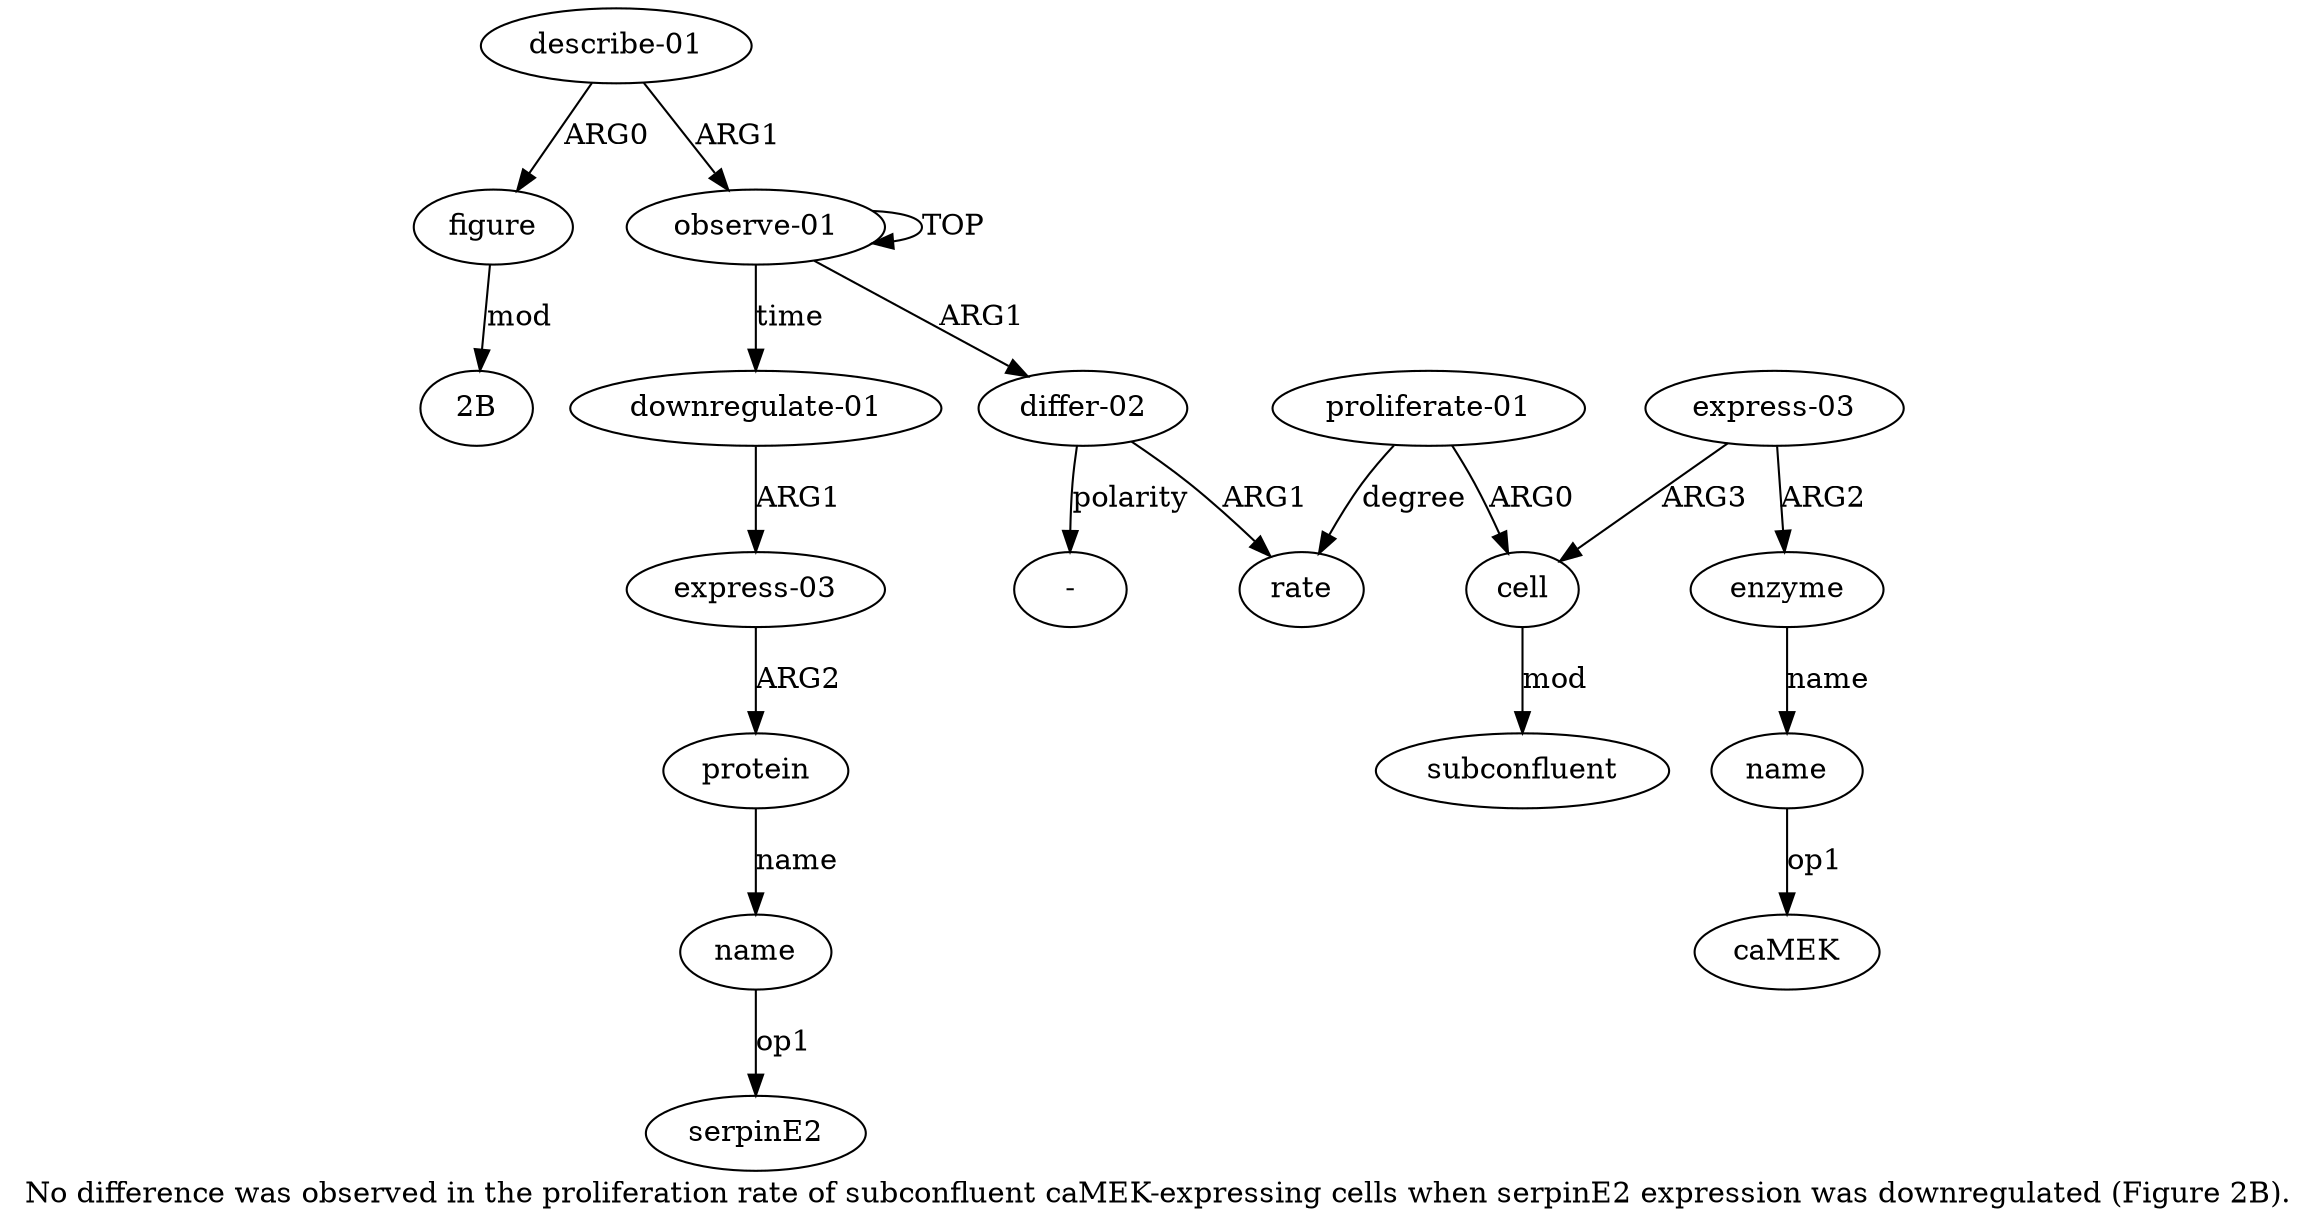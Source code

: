 digraph  {
	graph [label="No difference was observed in the proliferation rate of subconfluent caMEK-expressing cells when serpinE2 expression was downregulated (\
Figure 2B)."];
	node [label="\N"];
	a14	 [color=black,
		gold_ind=14,
		gold_label=figure,
		label=figure,
		test_ind=14,
		test_label=figure];
	"a14 2B"	 [color=black,
		gold_ind=-1,
		gold_label="2B",
		label="2B",
		test_ind=-1,
		test_label="2B"];
	a14 -> "a14 2B" [key=0,
	color=black,
	gold_label=mod,
	label=mod,
	test_label=mod];
a11 [color=black,
	gold_ind=11,
	gold_label=protein,
	label=protein,
	test_ind=11,
	test_label=protein];
a12 [color=black,
	gold_ind=12,
	gold_label=name,
	label=name,
	test_ind=12,
	test_label=name];
a11 -> a12 [key=0,
color=black,
gold_label=name,
label=name,
test_label=name];
a10 [color=black,
gold_ind=10,
gold_label="express-03",
label="express-03",
test_ind=10,
test_label="express-03"];
a10 -> a11 [key=0,
color=black,
gold_label=ARG2,
label=ARG2,
test_label=ARG2];
a13 [color=black,
gold_ind=13,
gold_label="describe-01",
label="describe-01",
test_ind=13,
test_label="describe-01"];
a13 -> a14 [key=0,
color=black,
gold_label=ARG0,
label=ARG0,
test_label=ARG0];
a0 [color=black,
gold_ind=0,
gold_label="observe-01",
label="observe-01",
test_ind=0,
test_label="observe-01"];
a13 -> a0 [key=0,
color=black,
gold_label=ARG1,
label=ARG1,
test_label=ARG1];
"a12 serpinE2" [color=black,
gold_ind=-1,
gold_label=serpinE2,
label=serpinE2,
test_ind=-1,
test_label=serpinE2];
a12 -> "a12 serpinE2" [key=0,
color=black,
gold_label=op1,
label=op1,
test_label=op1];
"a1 -" [color=black,
gold_ind=-1,
gold_label="-",
label="-",
test_ind=-1,
test_label="-"];
"a7 caMEK" [color=black,
gold_ind=-1,
gold_label=caMEK,
label=caMEK,
test_ind=-1,
test_label=caMEK];
a1 [color=black,
gold_ind=1,
gold_label="differ-02",
label="differ-02",
test_ind=1,
test_label="differ-02"];
a1 -> "a1 -" [key=0,
color=black,
gold_label=polarity,
label=polarity,
test_label=polarity];
a2 [color=black,
gold_ind=2,
gold_label=rate,
label=rate,
test_ind=2,
test_label=rate];
a1 -> a2 [key=0,
color=black,
gold_label=ARG1,
label=ARG1,
test_label=ARG1];
a0 -> a1 [key=0,
color=black,
gold_label=ARG1,
label=ARG1,
test_label=ARG1];
a0 -> a0 [key=0,
color=black,
gold_label=TOP,
label=TOP,
test_label=TOP];
a9 [color=black,
gold_ind=9,
gold_label="downregulate-01",
label="downregulate-01",
test_ind=9,
test_label="downregulate-01"];
a0 -> a9 [key=0,
color=black,
gold_label=time,
label=time,
test_label=time];
a3 [color=black,
gold_ind=3,
gold_label="proliferate-01",
label="proliferate-01",
test_ind=3,
test_label="proliferate-01"];
a3 -> a2 [key=0,
color=black,
gold_label=degree,
label=degree,
test_label=degree];
a4 [color=black,
gold_ind=4,
gold_label=cell,
label=cell,
test_ind=4,
test_label=cell];
a3 -> a4 [key=0,
color=black,
gold_label=ARG0,
label=ARG0,
test_label=ARG0];
a5 [color=black,
gold_ind=5,
gold_label="express-03",
label="express-03",
test_ind=5,
test_label="express-03"];
a5 -> a4 [key=0,
color=black,
gold_label=ARG3,
label=ARG3,
test_label=ARG3];
a6 [color=black,
gold_ind=6,
gold_label=enzyme,
label=enzyme,
test_ind=6,
test_label=enzyme];
a5 -> a6 [key=0,
color=black,
gold_label=ARG2,
label=ARG2,
test_label=ARG2];
a8 [color=black,
gold_ind=8,
gold_label=subconfluent,
label=subconfluent,
test_ind=8,
test_label=subconfluent];
a4 -> a8 [key=0,
color=black,
gold_label=mod,
label=mod,
test_label=mod];
a7 [color=black,
gold_ind=7,
gold_label=name,
label=name,
test_ind=7,
test_label=name];
a7 -> "a7 caMEK" [key=0,
color=black,
gold_label=op1,
label=op1,
test_label=op1];
a6 -> a7 [key=0,
color=black,
gold_label=name,
label=name,
test_label=name];
a9 -> a10 [key=0,
color=black,
gold_label=ARG1,
label=ARG1,
test_label=ARG1];
}
